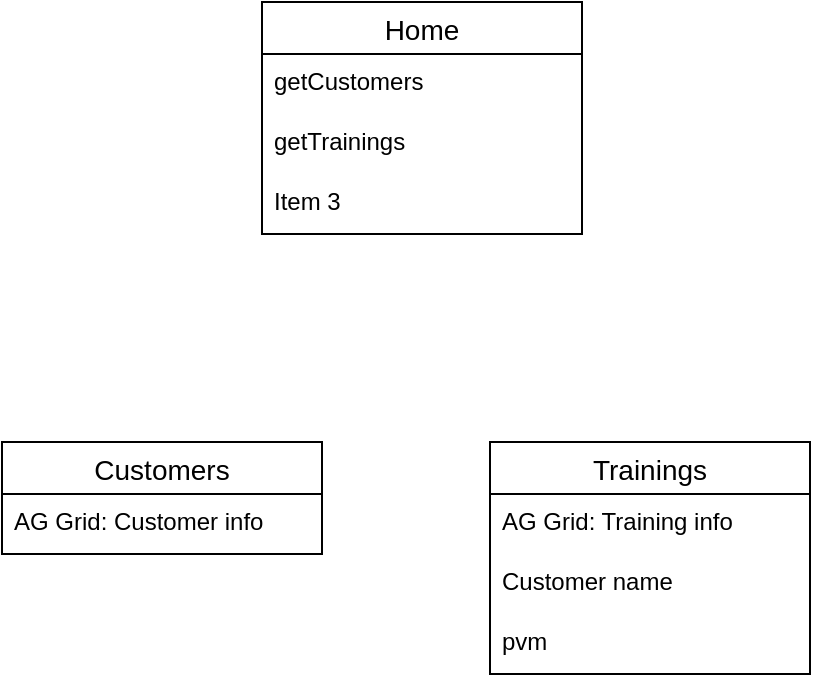 <mxfile version="24.2.3" type="device">
  <diagram name="Sivu-1" id="TG7ch3686SjAK8uwlXCV">
    <mxGraphModel dx="1434" dy="756" grid="1" gridSize="10" guides="1" tooltips="1" connect="1" arrows="1" fold="1" page="1" pageScale="1" pageWidth="827" pageHeight="1169" math="0" shadow="0">
      <root>
        <mxCell id="0" />
        <mxCell id="1" parent="0" />
        <mxCell id="Y3N2lSahgrCEohbxTqT2-1" value="Home" style="swimlane;fontStyle=0;childLayout=stackLayout;horizontal=1;startSize=26;horizontalStack=0;resizeParent=1;resizeParentMax=0;resizeLast=0;collapsible=1;marginBottom=0;align=center;fontSize=14;" vertex="1" parent="1">
          <mxGeometry x="310" y="130" width="160" height="116" as="geometry" />
        </mxCell>
        <mxCell id="Y3N2lSahgrCEohbxTqT2-2" value="getCustomers" style="text;strokeColor=none;fillColor=none;spacingLeft=4;spacingRight=4;overflow=hidden;rotatable=0;points=[[0,0.5],[1,0.5]];portConstraint=eastwest;fontSize=12;whiteSpace=wrap;html=1;" vertex="1" parent="Y3N2lSahgrCEohbxTqT2-1">
          <mxGeometry y="26" width="160" height="30" as="geometry" />
        </mxCell>
        <mxCell id="Y3N2lSahgrCEohbxTqT2-3" value="getTrainings" style="text;strokeColor=none;fillColor=none;spacingLeft=4;spacingRight=4;overflow=hidden;rotatable=0;points=[[0,0.5],[1,0.5]];portConstraint=eastwest;fontSize=12;whiteSpace=wrap;html=1;" vertex="1" parent="Y3N2lSahgrCEohbxTqT2-1">
          <mxGeometry y="56" width="160" height="30" as="geometry" />
        </mxCell>
        <mxCell id="Y3N2lSahgrCEohbxTqT2-4" value="Item 3" style="text;strokeColor=none;fillColor=none;spacingLeft=4;spacingRight=4;overflow=hidden;rotatable=0;points=[[0,0.5],[1,0.5]];portConstraint=eastwest;fontSize=12;whiteSpace=wrap;html=1;" vertex="1" parent="Y3N2lSahgrCEohbxTqT2-1">
          <mxGeometry y="86" width="160" height="30" as="geometry" />
        </mxCell>
        <mxCell id="Y3N2lSahgrCEohbxTqT2-6" value="Customers" style="swimlane;fontStyle=0;childLayout=stackLayout;horizontal=1;startSize=26;horizontalStack=0;resizeParent=1;resizeParentMax=0;resizeLast=0;collapsible=1;marginBottom=0;align=center;fontSize=14;" vertex="1" parent="1">
          <mxGeometry x="180" y="350" width="160" height="56" as="geometry" />
        </mxCell>
        <mxCell id="Y3N2lSahgrCEohbxTqT2-8" value="AG Grid: Customer info" style="text;strokeColor=none;fillColor=none;spacingLeft=4;spacingRight=4;overflow=hidden;rotatable=0;points=[[0,0.5],[1,0.5]];portConstraint=eastwest;fontSize=12;whiteSpace=wrap;html=1;" vertex="1" parent="Y3N2lSahgrCEohbxTqT2-6">
          <mxGeometry y="26" width="160" height="30" as="geometry" />
        </mxCell>
        <mxCell id="Y3N2lSahgrCEohbxTqT2-10" value="Trainings" style="swimlane;fontStyle=0;childLayout=stackLayout;horizontal=1;startSize=26;horizontalStack=0;resizeParent=1;resizeParentMax=0;resizeLast=0;collapsible=1;marginBottom=0;align=center;fontSize=14;" vertex="1" parent="1">
          <mxGeometry x="424" y="350" width="160" height="116" as="geometry" />
        </mxCell>
        <mxCell id="Y3N2lSahgrCEohbxTqT2-11" value="AG Grid: Training info" style="text;strokeColor=none;fillColor=none;spacingLeft=4;spacingRight=4;overflow=hidden;rotatable=0;points=[[0,0.5],[1,0.5]];portConstraint=eastwest;fontSize=12;whiteSpace=wrap;html=1;" vertex="1" parent="Y3N2lSahgrCEohbxTqT2-10">
          <mxGeometry y="26" width="160" height="30" as="geometry" />
        </mxCell>
        <mxCell id="Y3N2lSahgrCEohbxTqT2-12" value="Customer name" style="text;strokeColor=none;fillColor=none;spacingLeft=4;spacingRight=4;overflow=hidden;rotatable=0;points=[[0,0.5],[1,0.5]];portConstraint=eastwest;fontSize=12;whiteSpace=wrap;html=1;" vertex="1" parent="Y3N2lSahgrCEohbxTqT2-10">
          <mxGeometry y="56" width="160" height="30" as="geometry" />
        </mxCell>
        <mxCell id="Y3N2lSahgrCEohbxTqT2-13" value="pvm" style="text;strokeColor=none;fillColor=none;spacingLeft=4;spacingRight=4;overflow=hidden;rotatable=0;points=[[0,0.5],[1,0.5]];portConstraint=eastwest;fontSize=12;whiteSpace=wrap;html=1;" vertex="1" parent="Y3N2lSahgrCEohbxTqT2-10">
          <mxGeometry y="86" width="160" height="30" as="geometry" />
        </mxCell>
      </root>
    </mxGraphModel>
  </diagram>
</mxfile>
